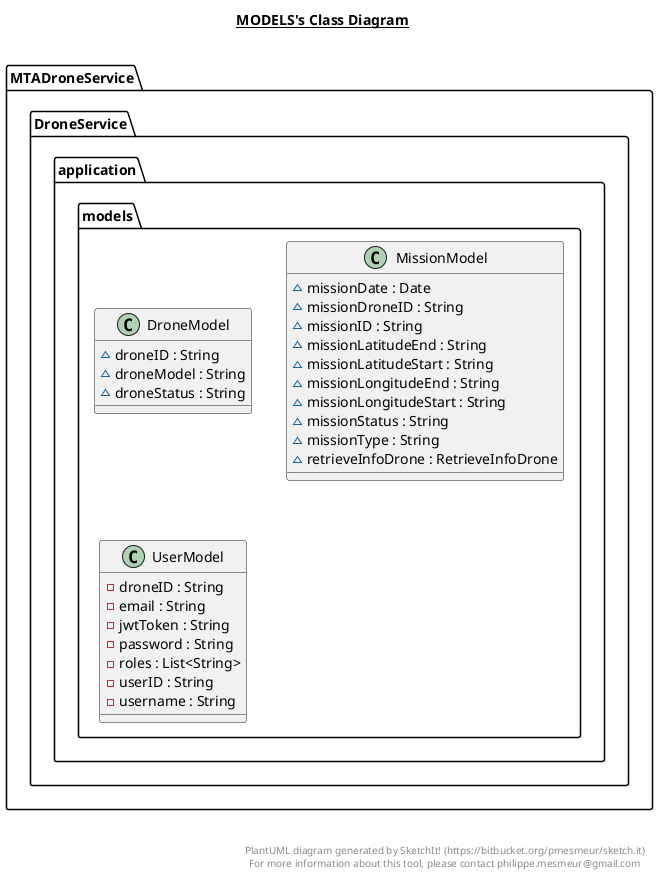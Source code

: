 @startuml

title __MODELS's Class Diagram__\n

  namespace MTADroneService.DroneService.application {
    namespace models {
      class MTADroneService.DroneService.application.models.DroneModel {
          ~ droneID : String
          ~ droneModel : String
          ~ droneStatus : String
      }
    }
  }
  

  namespace MTADroneService.DroneService.application {
    namespace models {
      class MTADroneService.DroneService.application.models.MissionModel {
          ~ missionDate : Date
          ~ missionDroneID : String
          ~ missionID : String
          ~ missionLatitudeEnd : String
          ~ missionLatitudeStart : String
          ~ missionLongitudeEnd : String
          ~ missionLongitudeStart : String
          ~ missionStatus : String
          ~ missionType : String
          ~ retrieveInfoDrone : RetrieveInfoDrone
      }
    }
  }
  

  namespace MTADroneService.DroneService.application {
    namespace models {
      class MTADroneService.DroneService.application.models.UserModel {
          - droneID : String
          - email : String
          - jwtToken : String
          - password : String
          - roles : List<String>
          - userID : String
          - username : String
      }
    }
  }
  



right footer


PlantUML diagram generated by SketchIt! (https://bitbucket.org/pmesmeur/sketch.it)
For more information about this tool, please contact philippe.mesmeur@gmail.com
endfooter

@enduml
